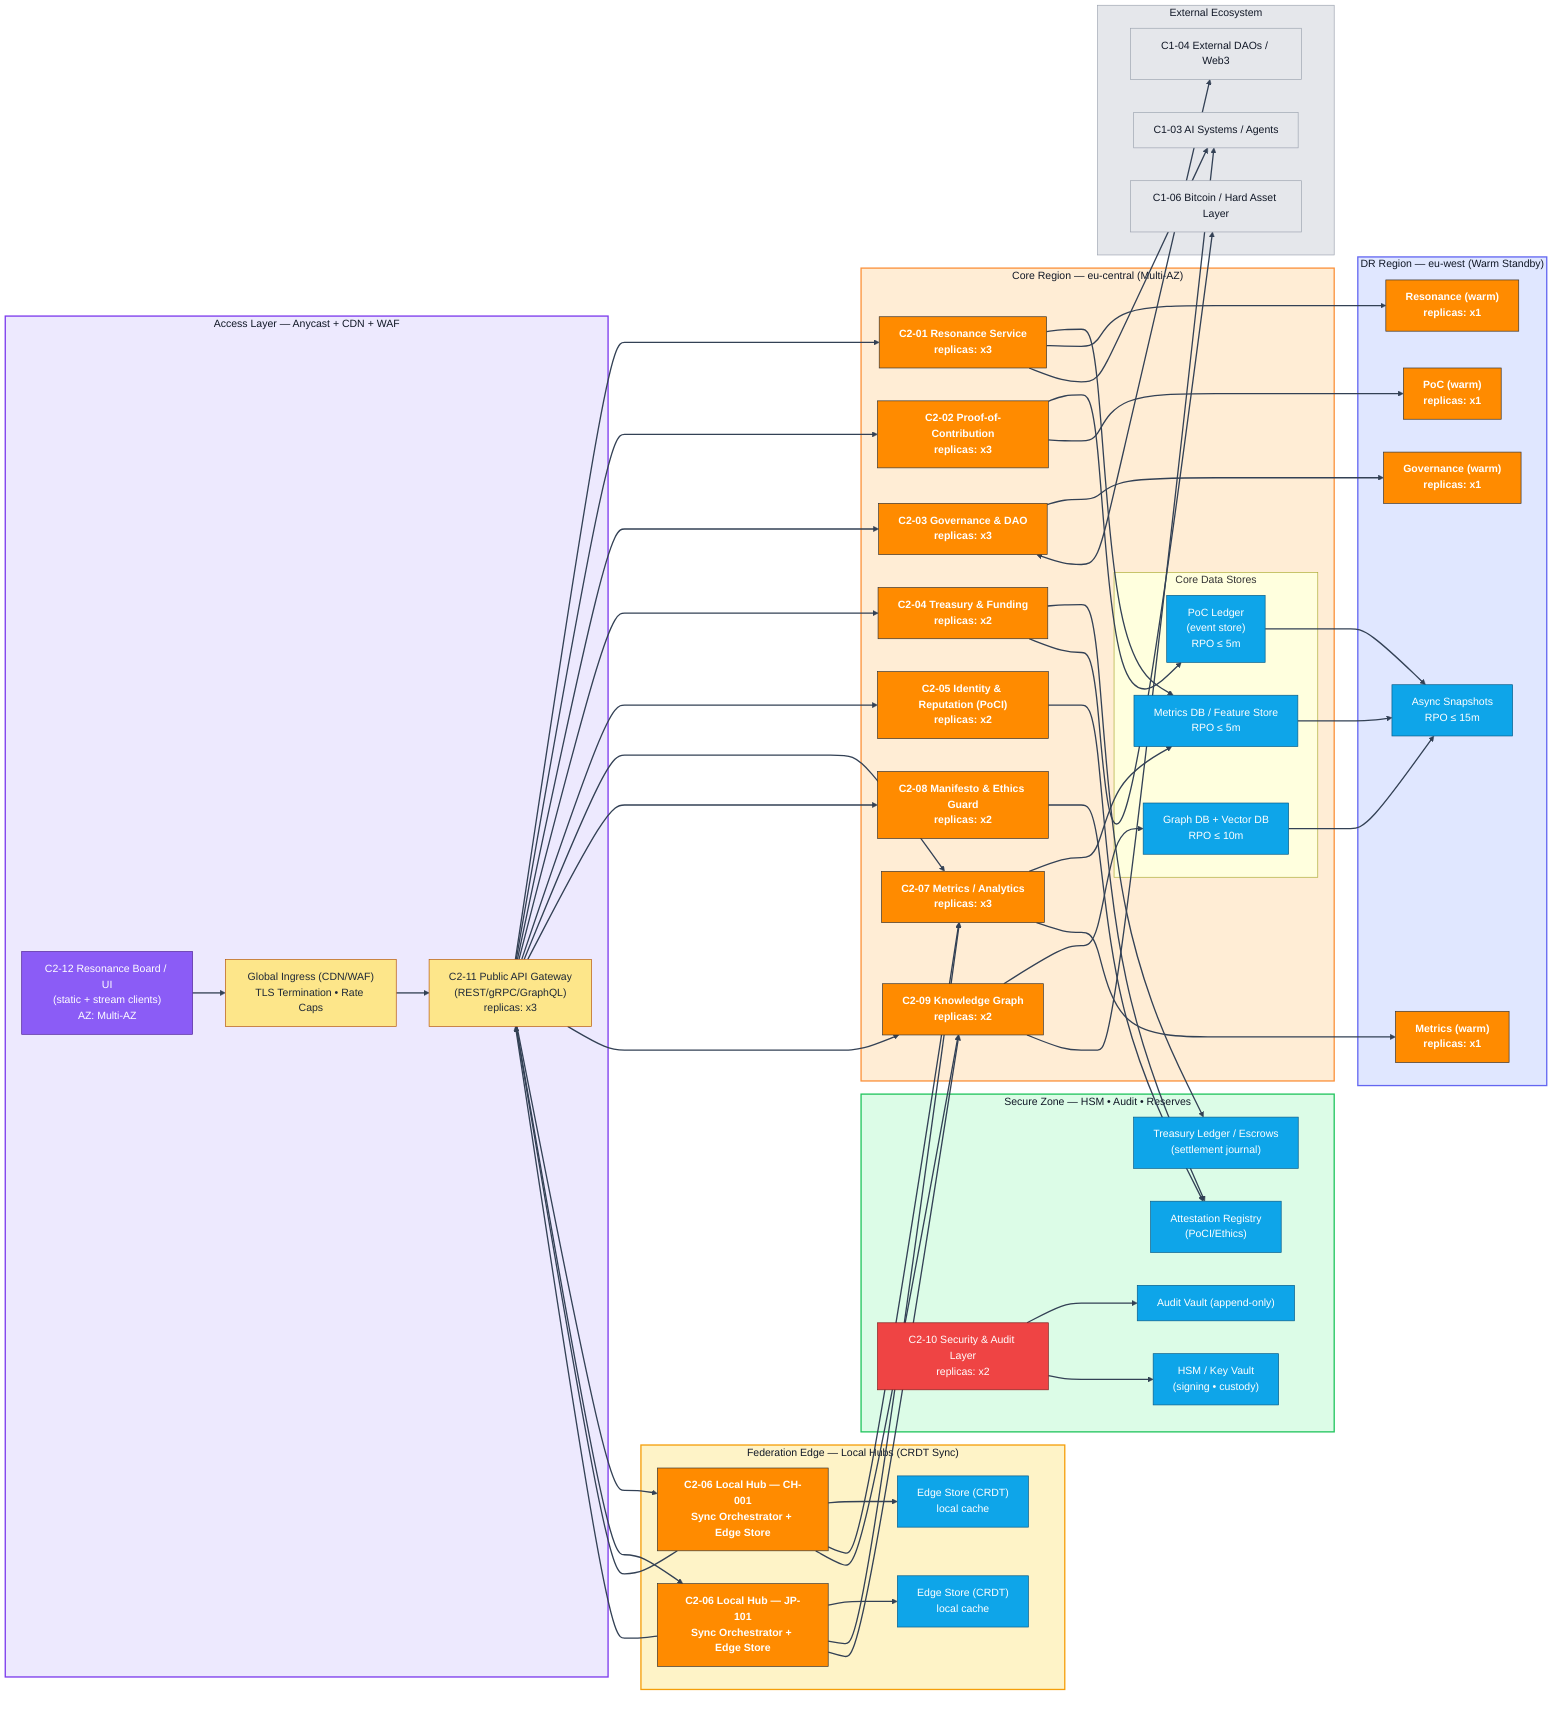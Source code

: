 flowchart LR
  %% ===== Styles (Coherosphere CI) =====
  classDef zone_core fill:#ffedd5,stroke:#fb923c,color:#111827,stroke-width:2px;
  classDef zone_edge fill:#fef3c7,stroke:#f59e0b,color:#111827,stroke-width:2px;
  classDef zone_secure fill:#dcfce7,stroke:#22c55e,color:#111827,stroke-width:2px;
  classDef zone_dr fill:#e0e7ff,stroke:#6366f1,color:#111827,stroke-width:2px;
  classDef zone_access fill:#ede9fe,stroke:#7c3aed,color:#111827,stroke-width:2px;
  classDef container fill:#ff8b00,stroke:#333,color:#fff,font-weight:bold;
  classDef control fill:#fde68a,stroke:#b45309,color:#1f2937;
  classDef store fill:#0ea5e9,stroke:#075985,color:#fff;
  classDef risk fill:#ef4444,stroke:#7f1d1d,color:#fff;
  classDef ext fill:#e5e7eb,stroke:#9ca3af,color:#111827;
  classDef ui fill:#8b5cf6,stroke:#4c1d95,color:#fff;
  linkStyle default stroke:#334155,stroke-width:2px;

  %% ===== Access / Entry (Global) =====
  subgraph ACCESS["Access Layer — Anycast + CDN + WAF"]
    direction TB
    ING["Global Ingress (CDN/WAF)\nTLS Termination • Rate Caps"]:::control
    APIGW["C2-11 Public API Gateway\n(REST/gRPC/GraphQL)\nreplicas: x3"]:::control
    UI["C2-12 Resonance Board / UI\n(static + stream clients)\nAZ: Multi-AZ"]:::ui
  end
  class ACCESS zone_access;

  %% ===== Core Region =====
  subgraph CORE["Core Region — eu-central (Multi-AZ)"]
    direction TB
    RS["C2-01 Resonance Service\nreplicas: x3"]:::container
    POC["C2-02 Proof-of-Contribution\nreplicas: x3"]:::container
    GOV["C2-03 Governance & DAO\nreplicas: x3"]:::container
    TRE["C2-04 Treasury & Funding\nreplicas: x2"]:::container
    ID["C2-05 Identity & Reputation (PoCI)\nreplicas: x2"]:::container
    MET["C2-07 Metrics / Analytics\nreplicas: x3"]:::container
    ETH["C2-08 Manifesto & Ethics Guard\nreplicas: x2"]:::container
    KG["C2-09 Knowledge Graph\nreplicas: x2"]:::container

    subgraph DATA["Core Data Stores"]
      direction TB
      LEDGER["PoC Ledger\n(event store)\nRPO ≤ 5m"]:::store
      MSTORE["Metrics DB / Feature Store\nRPO ≤ 5m"]:::store
      KGDB["Graph DB + Vector DB\nRPO ≤ 10m"]:::store
    end
  end
  class CORE zone_core;

  %% ===== Secure Zone =====
  subgraph SECURE["Secure Zone — HSM • Audit • Reserves"]
    direction TB
    SEC["C2-10 Security & Audit Layer\nreplicas: x2"]:::risk
    HSM["HSM / Key Vault\n(signing • custody)"]:::store
    TLED["Treasury Ledger / Escrows\n(settlement journal)"]:::store
    ATTEST["Attestation Registry\n(PoCI/Ethics)"]:::store
    AUD["Audit Vault (append-only)"]:::store
  end
  class SECURE zone_secure;

  %% ===== Federation Edge =====
  subgraph EDGE["Federation Edge — Local Hubs (CRDT Sync)"]
    direction TB
    HUB1["C2-06 Local Hub — CH-001\nSync Orchestrator + Edge Store"]:::container
    HUB2["C2-06 Local Hub — JP-101\nSync Orchestrator + Edge Store"]:::container
    EDGE1["Edge Store (CRDT)\nlocal cache"]:::store
    EDGE2["Edge Store (CRDT)\nlocal cache"]:::store
  end
  class EDGE zone_edge;

  %% ===== DR / Failover =====
  subgraph DR["DR Region — eu-west (Warm Standby)"]
    direction TB
    RS_DR["Resonance (warm)\nreplicas: x1"]:::container
    POC_DR["PoC (warm)\nreplicas: x1"]:::container
    GOV_DR["Governance (warm)\nreplicas: x1"]:::container
    MET_DR["Metrics (warm)\nreplicas: x1"]:::container
    SNAPDR["Async Snapshots\nRPO ≤ 15m"]:::store
  end
  class DR zone_dr;

  %% ===== External Ecosystem =====
  subgraph EXT["External Ecosystem"]
    direction TB
    BTC["C1-06 Bitcoin / Hard Asset Layer"]:::ext
    EXTDAO["C1-04 External DAOs / Web3"]:::ext
    AI["C1-03 AI Systems / Agents"]:::ext
  end
  class EXT ext;

  %% ===== Connectivity (always source --> target) =====
  UI --> ING
  ING --> APIGW

  APIGW --> RS
  APIGW --> POC
  APIGW --> GOV
  APIGW --> TRE
  APIGW --> ID
  APIGW --> MET
  APIGW --> ETH
  APIGW --> KG
  APIGW --> HUB1
  APIGW --> HUB2

  POC --> LEDGER
  RS  --> MSTORE
  MET --> MSTORE
  KG  --> KGDB
  ID  --> ATTEST
  ETH --> ATTEST

  TRE --> TLED
  SEC --> AUD
  SEC --> HSM

  HUB1 --> EDGE1
  HUB2 --> EDGE2
  HUB1 --> APIGW
  HUB2 --> APIGW
  HUB1 --> MET
  HUB2 --> MET
  HUB1 --> KG
  HUB2 --> KG

  LEDGER --> SNAPDR
  MSTORE --> SNAPDR
  KGDB   --> SNAPDR
  RS --> RS_DR
  POC --> POC_DR
  GOV --> GOV_DR
  MET --> MET_DR

  TRE --> BTC
  GOV <--> EXTDAO
  RS --> AI
  KG --> AI